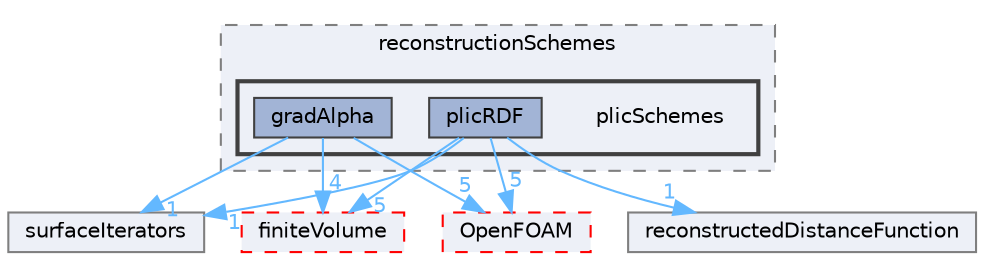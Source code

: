 digraph "src/transportModels/geometricVoF/reconstructionSchemes/plicSchemes"
{
 // LATEX_PDF_SIZE
  bgcolor="transparent";
  edge [fontname=Helvetica,fontsize=10,labelfontname=Helvetica,labelfontsize=10];
  node [fontname=Helvetica,fontsize=10,shape=box,height=0.2,width=0.4];
  compound=true
  subgraph clusterdir_7080b229f4f8d19b04b5f2ed4f8f80cb {
    graph [ bgcolor="#edf0f7", pencolor="grey50", label="reconstructionSchemes", fontname=Helvetica,fontsize=10 style="filled,dashed", URL="dir_7080b229f4f8d19b04b5f2ed4f8f80cb.html",tooltip=""]
  subgraph clusterdir_3ff52e6766574687dd414e3b22597720 {
    graph [ bgcolor="#edf0f7", pencolor="grey25", label="", fontname=Helvetica,fontsize=10 style="filled,bold", URL="dir_3ff52e6766574687dd414e3b22597720.html",tooltip=""]
    dir_3ff52e6766574687dd414e3b22597720 [shape=plaintext, label="plicSchemes"];
  dir_44e0cf5f8f72a9431e738ffec426ed8a [label="gradAlpha", fillcolor="#a2b4d6", color="grey25", style="filled", URL="dir_44e0cf5f8f72a9431e738ffec426ed8a.html",tooltip=""];
  dir_94b0c89d97aa9afa68825362d3ed188e [label="plicRDF", fillcolor="#a2b4d6", color="grey25", style="filled", URL="dir_94b0c89d97aa9afa68825362d3ed188e.html",tooltip=""];
  }
  }
  dir_66f166e792c2386ec4ffa9653f388b91 [label="surfaceIterators", fillcolor="#edf0f7", color="grey50", style="filled", URL="dir_66f166e792c2386ec4ffa9653f388b91.html",tooltip=""];
  dir_9bd15774b555cf7259a6fa18f99fe99b [label="finiteVolume", fillcolor="#edf0f7", color="red", style="filled,dashed", URL="dir_9bd15774b555cf7259a6fa18f99fe99b.html",tooltip=""];
  dir_c5473ff19b20e6ec4dfe5c310b3778a8 [label="OpenFOAM", fillcolor="#edf0f7", color="red", style="filled,dashed", URL="dir_c5473ff19b20e6ec4dfe5c310b3778a8.html",tooltip=""];
  dir_cbb22e9a74b6d32e4d0ca3f865f0d62f [label="reconstructedDistanceFunction", fillcolor="#edf0f7", color="grey50", style="filled", URL="dir_cbb22e9a74b6d32e4d0ca3f865f0d62f.html",tooltip=""];
  dir_44e0cf5f8f72a9431e738ffec426ed8a->dir_66f166e792c2386ec4ffa9653f388b91 [headlabel="1", labeldistance=1.5 headhref="dir_001664_003851.html" href="dir_001664_003851.html" color="steelblue1" fontcolor="steelblue1"];
  dir_44e0cf5f8f72a9431e738ffec426ed8a->dir_9bd15774b555cf7259a6fa18f99fe99b [headlabel="4", labeldistance=1.5 headhref="dir_001664_001387.html" href="dir_001664_001387.html" color="steelblue1" fontcolor="steelblue1"];
  dir_44e0cf5f8f72a9431e738ffec426ed8a->dir_c5473ff19b20e6ec4dfe5c310b3778a8 [headlabel="5", labeldistance=1.5 headhref="dir_001664_002695.html" href="dir_001664_002695.html" color="steelblue1" fontcolor="steelblue1"];
  dir_94b0c89d97aa9afa68825362d3ed188e->dir_66f166e792c2386ec4ffa9653f388b91 [headlabel="1", labeldistance=1.5 headhref="dir_002931_003851.html" href="dir_002931_003851.html" color="steelblue1" fontcolor="steelblue1"];
  dir_94b0c89d97aa9afa68825362d3ed188e->dir_9bd15774b555cf7259a6fa18f99fe99b [headlabel="5", labeldistance=1.5 headhref="dir_002931_001387.html" href="dir_002931_001387.html" color="steelblue1" fontcolor="steelblue1"];
  dir_94b0c89d97aa9afa68825362d3ed188e->dir_c5473ff19b20e6ec4dfe5c310b3778a8 [headlabel="5", labeldistance=1.5 headhref="dir_002931_002695.html" href="dir_002931_002695.html" color="steelblue1" fontcolor="steelblue1"];
  dir_94b0c89d97aa9afa68825362d3ed188e->dir_cbb22e9a74b6d32e4d0ca3f865f0d62f [headlabel="1", labeldistance=1.5 headhref="dir_002931_003257.html" href="dir_002931_003257.html" color="steelblue1" fontcolor="steelblue1"];
}
